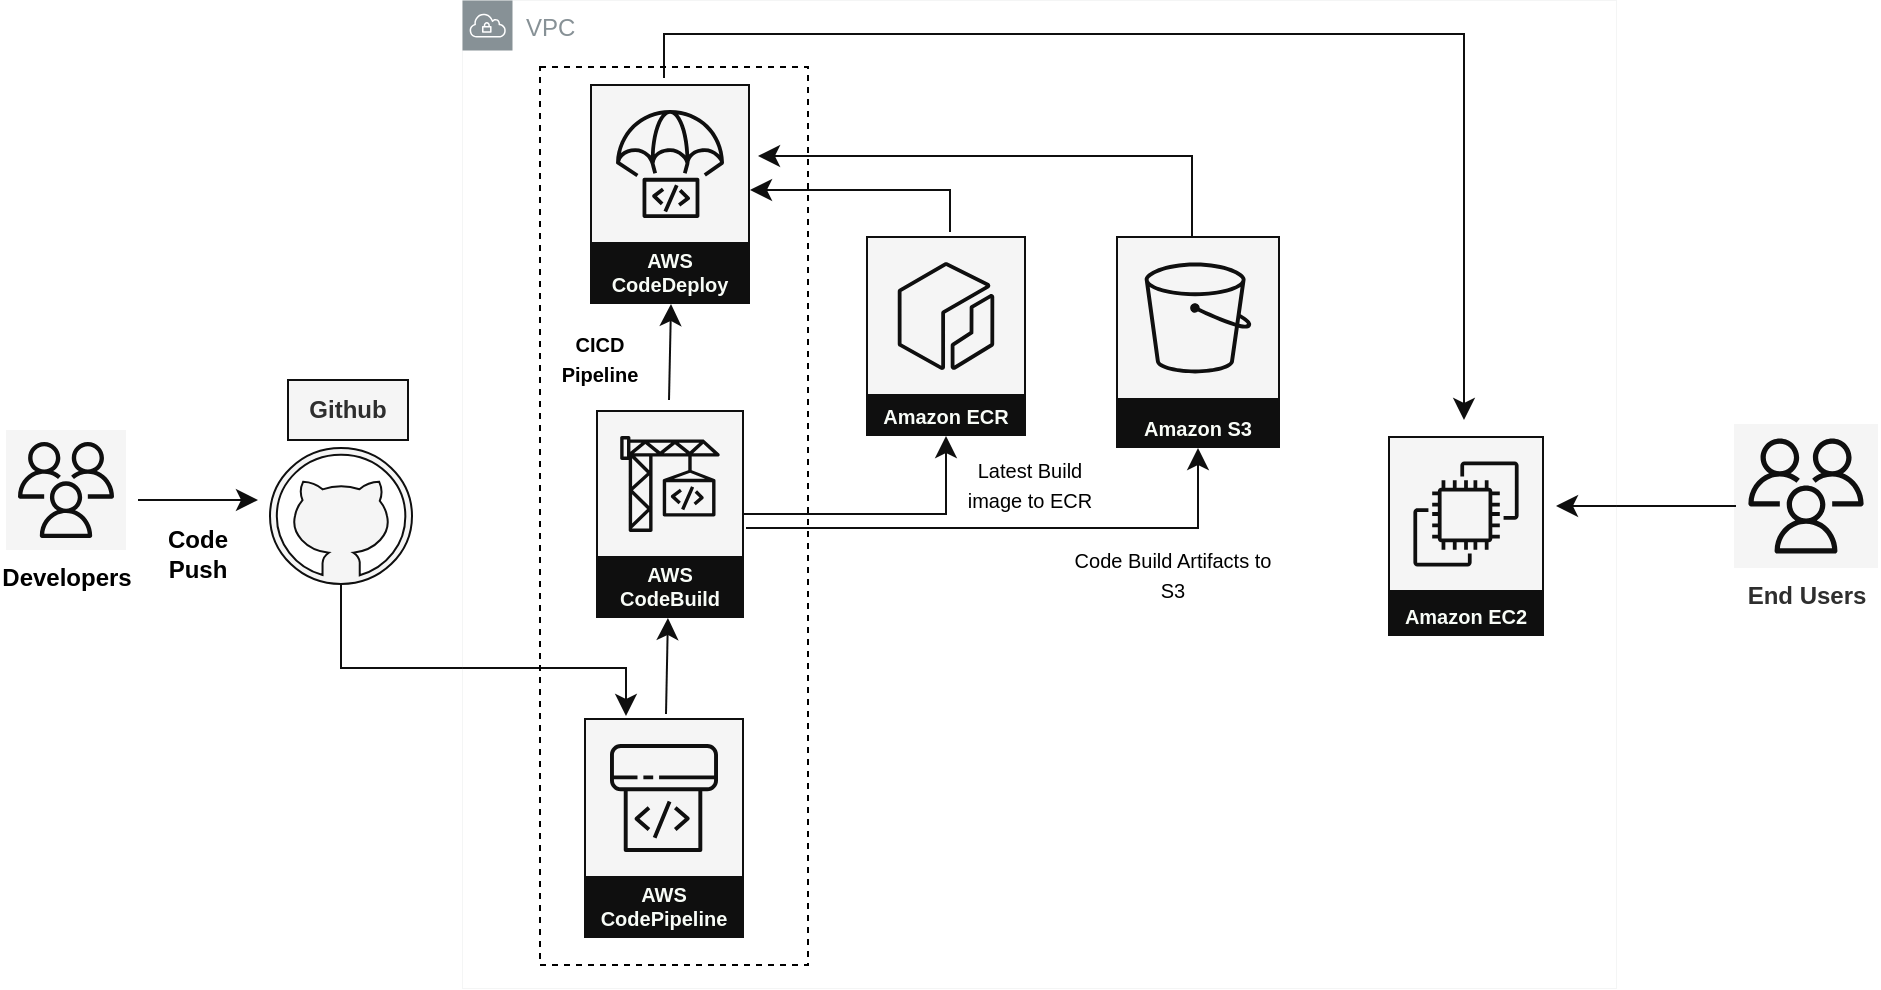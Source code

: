 <mxfile version="27.2.0">
  <diagram name="Page-1" id="4B7K2LsZUm8WNHyyl0_R">
    <mxGraphModel dx="981" dy="635" grid="0" gridSize="10" guides="1" tooltips="1" connect="1" arrows="1" fold="1" page="1" pageScale="1" pageWidth="1100" pageHeight="850" math="0" shadow="0">
      <root>
        <mxCell id="0" />
        <mxCell id="1" parent="0" />
        <mxCell id="W5OYuFE3z0aoe5HHRw2m-2" value="" style="verticalLabelPosition=bottom;html=1;verticalAlign=top;align=center;shape=mxgraph.azure.github_code;pointerEvents=1;backgroundOutline=1;metaEdit=0;snapToPoint=1;fillColor=#f5f5f5;strokeColor=#0F0F0F;fontColor=light-dark(#f8fcf7, #c1c1c1);" vertex="1" parent="1">
          <mxGeometry x="166" y="251" width="71" height="68" as="geometry" />
        </mxCell>
        <mxCell id="W5OYuFE3z0aoe5HHRw2m-10" value="AWS CodePipeline" style="sketch=0;outlineConnect=0;dashed=0;verticalLabelPosition=middle;verticalAlign=bottom;align=center;html=1;whiteSpace=wrap;fontSize=10;fontStyle=1;spacing=3;shape=mxgraph.aws4.productIcon;prIcon=mxgraph.aws4.codepipeline;backgroundOutline=1;metaEdit=0;snapToPoint=1;fillColor=#f5f5f5;strokeColor=#0F0F0F;fontColor=light-dark(#f8fcf7, #c1c1c1);" vertex="1" parent="1">
          <mxGeometry x="323" y="386" width="80" height="110" as="geometry" />
        </mxCell>
        <mxCell id="W5OYuFE3z0aoe5HHRw2m-11" value="AWS CodeBuild" style="sketch=0;outlineConnect=0;dashed=0;verticalLabelPosition=middle;verticalAlign=bottom;align=center;html=1;whiteSpace=wrap;fontSize=10;fontStyle=1;spacing=3;shape=mxgraph.aws4.productIcon;prIcon=mxgraph.aws4.codebuild;backgroundOutline=1;metaEdit=0;snapToPoint=1;fillColor=#f5f5f5;strokeColor=#0F0F0F;fontColor=light-dark(#f8fcf7, #c1c1c1);" vertex="1" parent="1">
          <mxGeometry x="329" y="232" width="74" height="104" as="geometry" />
        </mxCell>
        <mxCell id="W5OYuFE3z0aoe5HHRw2m-12" value="AWS CodeDeploy" style="sketch=0;outlineConnect=0;dashed=0;verticalLabelPosition=middle;verticalAlign=bottom;align=center;html=1;whiteSpace=wrap;fontSize=10;fontStyle=1;spacing=3;shape=mxgraph.aws4.productIcon;prIcon=mxgraph.aws4.codedeploy;backgroundOutline=1;metaEdit=0;snapToPoint=1;fillColor=#f5f5f5;strokeColor=#0F0F0F;fontColor=light-dark(#f8fcf7, #c1c1c1);" vertex="1" parent="1">
          <mxGeometry x="326" y="69" width="80" height="110" as="geometry" />
        </mxCell>
        <mxCell id="W5OYuFE3z0aoe5HHRw2m-14" value="Amazon ECR" style="sketch=0;outlineConnect=0;dashed=0;verticalLabelPosition=middle;verticalAlign=bottom;align=center;html=1;whiteSpace=wrap;fontSize=10;fontStyle=1;spacing=3;shape=mxgraph.aws4.productIcon;prIcon=mxgraph.aws4.ecr;backgroundOutline=1;metaEdit=0;snapToPoint=1;fillColor=#f5f5f5;strokeColor=#0F0F0F;fontColor=light-dark(#f8fcf7, #c1c1c1);" vertex="1" parent="1">
          <mxGeometry x="464" y="145" width="80" height="100" as="geometry" />
        </mxCell>
        <mxCell id="W5OYuFE3z0aoe5HHRw2m-15" value="Amazon S3" style="sketch=0;outlineConnect=0;dashed=0;verticalLabelPosition=middle;verticalAlign=bottom;align=center;html=1;whiteSpace=wrap;fontSize=10;fontStyle=1;spacing=3;shape=mxgraph.aws4.productIcon;prIcon=mxgraph.aws4.s3;backgroundOutline=1;metaEdit=0;snapToPoint=1;fillColor=#f5f5f5;strokeColor=#0F0F0F;fontColor=light-dark(#f8fcf7, #c1c1c1);" vertex="1" parent="1">
          <mxGeometry x="589" y="145" width="82" height="106" as="geometry" />
        </mxCell>
        <mxCell id="W5OYuFE3z0aoe5HHRw2m-16" value="Amazon EC2" style="sketch=0;outlineConnect=0;dashed=0;verticalLabelPosition=middle;verticalAlign=bottom;align=center;html=1;whiteSpace=wrap;fontSize=10;fontStyle=1;spacing=3;shape=mxgraph.aws4.productIcon;prIcon=mxgraph.aws4.ec2;backgroundOutline=1;metaEdit=0;snapToPoint=1;fillColor=#f5f5f5;strokeColor=#0F0F0F;fontColor=light-dark(#f8fcf7, #c1c1c1);" vertex="1" parent="1">
          <mxGeometry x="725" y="245" width="78" height="100" as="geometry" />
        </mxCell>
        <mxCell id="W5OYuFE3z0aoe5HHRw2m-17" value="&lt;b&gt;&lt;font style=&quot;color: rgb(0, 0, 0);&quot;&gt;Developers&lt;/font&gt;&lt;/b&gt;" style="sketch=0;outlineConnect=0;dashed=0;verticalLabelPosition=bottom;verticalAlign=top;align=center;html=1;fontSize=12;fontStyle=0;aspect=fixed;shape=mxgraph.aws4.resourceIcon;resIcon=mxgraph.aws4.users;backgroundOutline=1;metaEdit=0;snapToPoint=1;fillColor=#f5f5f5;strokeColor=#0F0F0F;fontColor=light-dark(#f8fcf7, #c1c1c1);" vertex="1" parent="1">
          <mxGeometry x="34" y="242" width="60" height="60" as="geometry" />
        </mxCell>
        <mxCell id="W5OYuFE3z0aoe5HHRw2m-19" value="" style="endArrow=classic;html=1;rounded=0;fontSize=12;startSize=8;endSize=8;curved=1;backgroundOutline=1;metaEdit=0;snapToPoint=1;fillColor=#f5f5f5;strokeColor=#0F0F0F;fontColor=light-dark(#f8fcf7, #c1c1c1);" edge="1" parent="1">
          <mxGeometry width="50" height="50" relative="1" as="geometry">
            <mxPoint x="100" y="277" as="sourcePoint" />
            <mxPoint x="160" y="277" as="targetPoint" />
          </mxGeometry>
        </mxCell>
        <mxCell id="W5OYuFE3z0aoe5HHRw2m-20" value="" style="edgeStyle=segmentEdgeStyle;endArrow=classic;html=1;curved=0;rounded=0;endSize=8;startSize=8;fontSize=12;backgroundOutline=1;metaEdit=0;snapToPoint=1;fillColor=#f5f5f5;strokeColor=#0F0F0F;fontColor=light-dark(#f8fcf7, #c1c1c1);" edge="1" parent="1" source="W5OYuFE3z0aoe5HHRw2m-11" target="W5OYuFE3z0aoe5HHRw2m-14">
          <mxGeometry width="50" height="50" relative="1" as="geometry">
            <mxPoint x="169" y="360" as="sourcePoint" />
            <mxPoint x="248.5" y="459" as="targetPoint" />
          </mxGeometry>
        </mxCell>
        <mxCell id="W5OYuFE3z0aoe5HHRw2m-21" value="" style="edgeStyle=segmentEdgeStyle;endArrow=classic;html=1;curved=0;rounded=0;endSize=8;startSize=8;fontSize=12;backgroundOutline=1;metaEdit=0;snapToPoint=1;fillColor=#f5f5f5;strokeColor=#0F0F0F;fontColor=light-dark(#f8fcf7, #c1c1c1);" edge="1" parent="1" target="W5OYuFE3z0aoe5HHRw2m-15">
          <mxGeometry width="50" height="50" relative="1" as="geometry">
            <mxPoint x="404" y="291" as="sourcePoint" />
            <mxPoint x="667" y="358" as="targetPoint" />
          </mxGeometry>
        </mxCell>
        <mxCell id="W5OYuFE3z0aoe5HHRw2m-22" value="" style="edgeStyle=segmentEdgeStyle;endArrow=classic;html=1;curved=0;rounded=0;endSize=8;startSize=8;fontSize=12;backgroundOutline=1;metaEdit=0;snapToPoint=1;fillColor=#f5f5f5;strokeColor=#0F0F0F;fontColor=light-dark(#f8fcf7, #c1c1c1);" edge="1" parent="1" source="W5OYuFE3z0aoe5HHRw2m-15">
          <mxGeometry width="50" height="50" relative="1" as="geometry">
            <mxPoint x="619" y="144" as="sourcePoint" />
            <mxPoint x="410" y="105" as="targetPoint" />
            <Array as="points">
              <mxPoint x="627" y="105" />
            </Array>
          </mxGeometry>
        </mxCell>
        <mxCell id="W5OYuFE3z0aoe5HHRw2m-24" value="" style="edgeStyle=elbowEdgeStyle;elbow=vertical;endArrow=classic;html=1;curved=0;rounded=0;endSize=8;startSize=8;fontSize=12;exitX=0.5;exitY=1;exitDx=0;exitDy=0;exitPerimeter=0;backgroundOutline=1;metaEdit=0;snapToPoint=1;fillColor=#f5f5f5;strokeColor=#0F0F0F;fontColor=light-dark(#f8fcf7, #c1c1c1);" edge="1" parent="1" source="W5OYuFE3z0aoe5HHRw2m-2">
          <mxGeometry width="50" height="50" relative="1" as="geometry">
            <mxPoint x="477" y="355" as="sourcePoint" />
            <mxPoint x="344" y="385" as="targetPoint" />
            <Array as="points">
              <mxPoint x="261" y="361" />
            </Array>
          </mxGeometry>
        </mxCell>
        <mxCell id="W5OYuFE3z0aoe5HHRw2m-26" value="" style="endArrow=classic;html=1;rounded=0;fontSize=12;startSize=8;endSize=8;curved=1;backgroundOutline=1;metaEdit=0;snapToPoint=1;fillColor=#f5f5f5;strokeColor=#0F0F0F;fontColor=light-dark(#f8fcf7, #c1c1c1);" edge="1" parent="1" target="W5OYuFE3z0aoe5HHRw2m-11">
          <mxGeometry width="50" height="50" relative="1" as="geometry">
            <mxPoint x="364" y="384" as="sourcePoint" />
            <mxPoint x="527" y="305" as="targetPoint" />
          </mxGeometry>
        </mxCell>
        <mxCell id="W5OYuFE3z0aoe5HHRw2m-27" value="" style="endArrow=classic;html=1;rounded=0;fontSize=12;startSize=8;endSize=8;curved=1;backgroundOutline=1;metaEdit=0;snapToPoint=1;fillColor=#f5f5f5;strokeColor=#0F0F0F;fontColor=light-dark(#f8fcf7, #c1c1c1);" edge="1" parent="1">
          <mxGeometry width="50" height="50" relative="1" as="geometry">
            <mxPoint x="365.5" y="227" as="sourcePoint" />
            <mxPoint x="366.5" y="179" as="targetPoint" />
          </mxGeometry>
        </mxCell>
        <mxCell id="W5OYuFE3z0aoe5HHRw2m-29" value="" style="edgeStyle=elbowEdgeStyle;elbow=vertical;endArrow=classic;html=1;curved=0;rounded=0;endSize=8;startSize=8;fontSize=12;backgroundOutline=1;metaEdit=0;snapToPoint=1;labelBackgroundColor=none;fontColor=light-dark(#f8fcf7, #c1c1c1);fillColor=#f5f5f5;strokeColor=#0F0F0F;" edge="1" parent="1">
          <mxGeometry width="50" height="50" relative="1" as="geometry">
            <mxPoint x="363" y="66" as="sourcePoint" />
            <mxPoint x="763" y="237" as="targetPoint" />
            <Array as="points">
              <mxPoint x="657" y="44" />
            </Array>
          </mxGeometry>
        </mxCell>
        <mxCell id="W5OYuFE3z0aoe5HHRw2m-31" value="&lt;b&gt;&lt;font style=&quot;color: rgb(46, 46, 46);&quot;&gt;End Users&lt;/font&gt;&lt;/b&gt;" style="sketch=0;outlineConnect=0;dashed=0;verticalLabelPosition=bottom;verticalAlign=top;align=center;html=1;fontSize=12;fontStyle=0;aspect=fixed;shape=mxgraph.aws4.resourceIcon;resIcon=mxgraph.aws4.users;backgroundOutline=1;metaEdit=0;snapToPoint=1;fillColor=#f5f5f5;strokeColor=#0F0F0F;fontColor=light-dark(#f8fcf7, #c1c1c1);" vertex="1" parent="1">
          <mxGeometry x="898" y="239" width="72" height="72" as="geometry" />
        </mxCell>
        <mxCell id="W5OYuFE3z0aoe5HHRw2m-33" value="" style="endArrow=classic;html=1;rounded=0;fontSize=12;startSize=8;endSize=8;curved=1;backgroundOutline=1;metaEdit=0;snapToPoint=1;fillColor=#f5f5f5;strokeColor=#0F0F0F;fontColor=light-dark(#f8fcf7, #c1c1c1);" edge="1" parent="1">
          <mxGeometry width="50" height="50" relative="1" as="geometry">
            <mxPoint x="899" y="280" as="sourcePoint" />
            <mxPoint x="809" y="280" as="targetPoint" />
          </mxGeometry>
        </mxCell>
        <mxCell id="W5OYuFE3z0aoe5HHRw2m-36" value="&lt;b&gt;&lt;font style=&quot;color: rgb(46, 46, 46);&quot;&gt;Github&lt;/font&gt;&lt;/b&gt;" style="text;html=1;align=center;verticalAlign=middle;whiteSpace=wrap;rounded=0;fillColor=#f5f5f5;strokeColor=#0F0F0F;fontColor=light-dark(#f8fcf7, #c1c1c1);" vertex="1" parent="1">
          <mxGeometry x="175" y="217" width="60" height="30" as="geometry" />
        </mxCell>
        <mxCell id="W5OYuFE3z0aoe5HHRw2m-38" value="" style="rounded=0;whiteSpace=wrap;html=1;labelBackgroundColor=light-dark(#e66060, #ededed);fillColor=none;dashed=1;" vertex="1" parent="1">
          <mxGeometry x="301" y="60.5" width="134" height="449" as="geometry" />
        </mxCell>
        <mxCell id="W5OYuFE3z0aoe5HHRw2m-39" value="&lt;font style=&quot;font-size: 10px;&quot;&gt;&lt;b&gt;CICD Pipeline&lt;/b&gt;&lt;/font&gt;" style="text;html=1;align=center;verticalAlign=middle;whiteSpace=wrap;rounded=0;" vertex="1" parent="1">
          <mxGeometry x="301" y="191" width="60" height="30" as="geometry" />
        </mxCell>
        <mxCell id="W5OYuFE3z0aoe5HHRw2m-41" value="&lt;b&gt;Code Push&lt;/b&gt;" style="text;html=1;align=center;verticalAlign=middle;whiteSpace=wrap;rounded=0;" vertex="1" parent="1">
          <mxGeometry x="100" y="289" width="60" height="30" as="geometry" />
        </mxCell>
        <mxCell id="W5OYuFE3z0aoe5HHRw2m-42" value="&lt;font style=&quot;font-size: 10px;&quot;&gt;Code Build Artifacts to S3&lt;/font&gt;" style="text;html=1;align=center;verticalAlign=middle;whiteSpace=wrap;rounded=0;" vertex="1" parent="1">
          <mxGeometry x="560" y="299" width="115" height="30" as="geometry" />
        </mxCell>
        <mxCell id="W5OYuFE3z0aoe5HHRw2m-44" value="" style="edgeStyle=segmentEdgeStyle;endArrow=classic;html=1;curved=0;rounded=0;endSize=8;startSize=8;fontSize=12;backgroundOutline=1;metaEdit=0;snapToPoint=1;fillColor=#f5f5f5;strokeColor=#0F0F0F;fontColor=light-dark(#f8fcf7, #c1c1c1);" edge="1" parent="1" target="W5OYuFE3z0aoe5HHRw2m-12">
          <mxGeometry width="50" height="50" relative="1" as="geometry">
            <mxPoint x="506" y="143" as="sourcePoint" />
            <mxPoint x="473" y="122" as="targetPoint" />
            <Array as="points">
              <mxPoint x="506" y="122" />
            </Array>
          </mxGeometry>
        </mxCell>
        <mxCell id="W5OYuFE3z0aoe5HHRw2m-45" value="&lt;font style=&quot;font-size: 10px;&quot;&gt;Latest Build image to ECR&lt;/font&gt;" style="text;html=1;align=center;verticalAlign=middle;whiteSpace=wrap;rounded=0;" vertex="1" parent="1">
          <mxGeometry x="506" y="254" width="80" height="30" as="geometry" />
        </mxCell>
        <mxCell id="W5OYuFE3z0aoe5HHRw2m-46" value="VPC" style="sketch=0;outlineConnect=0;gradientColor=none;html=1;whiteSpace=wrap;fontSize=12;fontStyle=0;shape=mxgraph.aws4.group;grIcon=mxgraph.aws4.group_vpc;strokeColor=#879196;fillColor=none;verticalAlign=top;align=left;spacingLeft=30;fontColor=#879196;dashed=1;dashPattern=8 8;strokeWidth=0;" vertex="1" parent="1">
          <mxGeometry x="262" y="27" width="577" height="494" as="geometry" />
        </mxCell>
      </root>
    </mxGraphModel>
  </diagram>
</mxfile>
